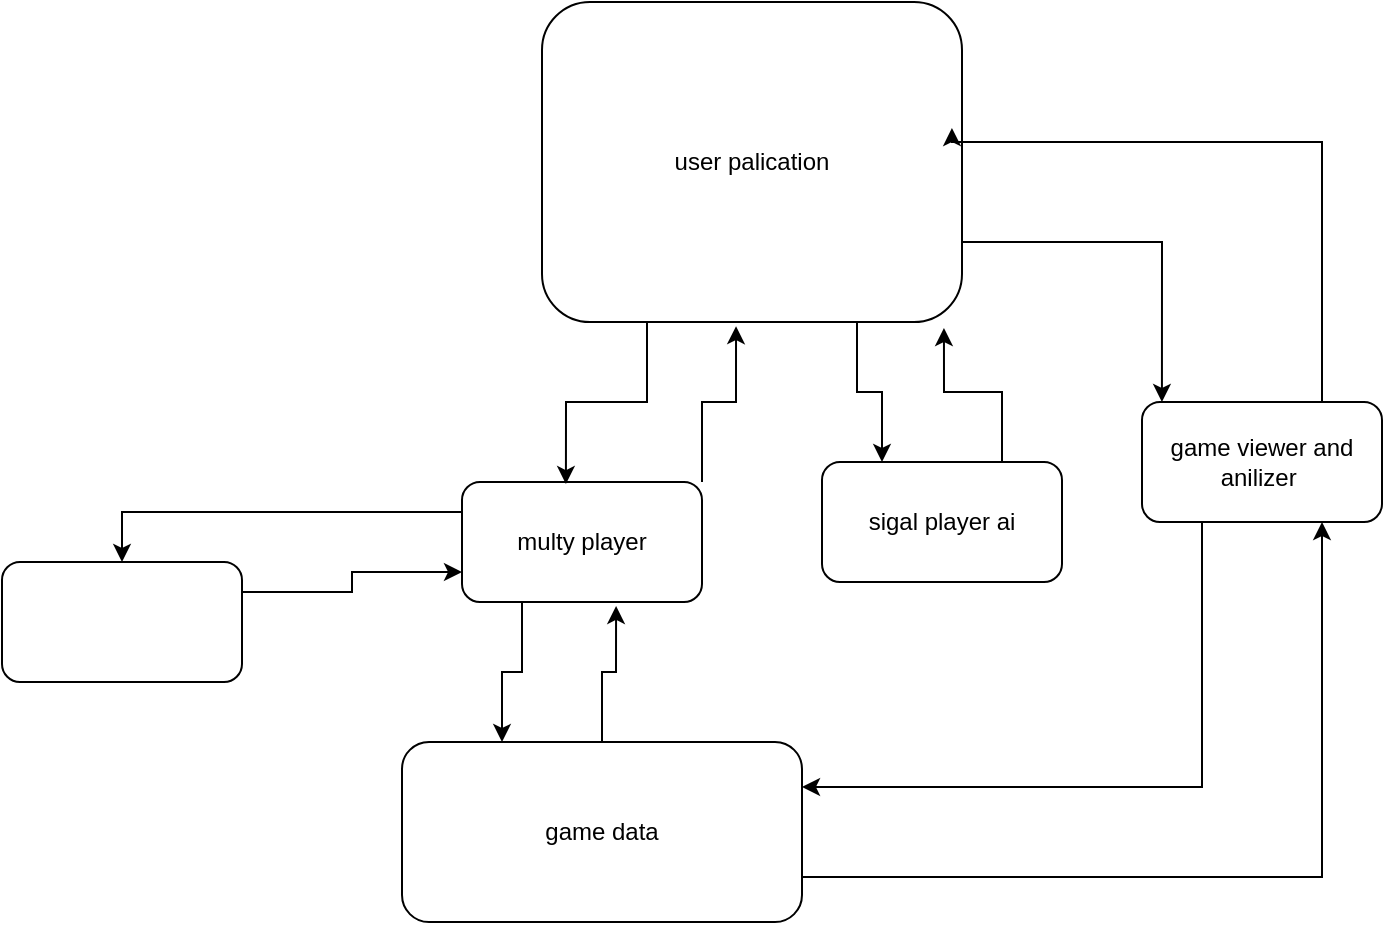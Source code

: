 <mxfile version="26.0.16">
  <diagram name="Page-1" id="E4BF7f2G1A1T2gzXBzsd">
    <mxGraphModel dx="1098" dy="820" grid="1" gridSize="10" guides="1" tooltips="1" connect="1" arrows="1" fold="1" page="1" pageScale="1" pageWidth="850" pageHeight="1100" math="0" shadow="0">
      <root>
        <mxCell id="0" />
        <mxCell id="1" parent="0" />
        <mxCell id="NbdVsdIS-ysueSZJEKC2-6" style="edgeStyle=orthogonalEdgeStyle;rounded=0;orthogonalLoop=1;jettySize=auto;html=1;exitX=0.75;exitY=1;exitDx=0;exitDy=0;entryX=0.25;entryY=0;entryDx=0;entryDy=0;" edge="1" parent="1" source="NbdVsdIS-ysueSZJEKC2-1" target="NbdVsdIS-ysueSZJEKC2-5">
          <mxGeometry relative="1" as="geometry" />
        </mxCell>
        <mxCell id="NbdVsdIS-ysueSZJEKC2-1" value="user palication" style="rounded=1;whiteSpace=wrap;html=1;" vertex="1" parent="1">
          <mxGeometry x="330" y="120" width="210" height="160" as="geometry" />
        </mxCell>
        <mxCell id="NbdVsdIS-ysueSZJEKC2-12" style="edgeStyle=orthogonalEdgeStyle;rounded=0;orthogonalLoop=1;jettySize=auto;html=1;exitX=0.25;exitY=1;exitDx=0;exitDy=0;entryX=0.25;entryY=0;entryDx=0;entryDy=0;" edge="1" parent="1" source="NbdVsdIS-ysueSZJEKC2-2" target="NbdVsdIS-ysueSZJEKC2-11">
          <mxGeometry relative="1" as="geometry" />
        </mxCell>
        <mxCell id="NbdVsdIS-ysueSZJEKC2-16" style="edgeStyle=orthogonalEdgeStyle;rounded=0;orthogonalLoop=1;jettySize=auto;html=1;exitX=0;exitY=0.25;exitDx=0;exitDy=0;entryX=0.5;entryY=0;entryDx=0;entryDy=0;" edge="1" parent="1" source="NbdVsdIS-ysueSZJEKC2-2" target="NbdVsdIS-ysueSZJEKC2-17">
          <mxGeometry relative="1" as="geometry">
            <mxPoint x="140" y="375" as="targetPoint" />
          </mxGeometry>
        </mxCell>
        <mxCell id="NbdVsdIS-ysueSZJEKC2-2" value="multy player" style="rounded=1;whiteSpace=wrap;html=1;" vertex="1" parent="1">
          <mxGeometry x="290" y="360" width="120" height="60" as="geometry" />
        </mxCell>
        <mxCell id="NbdVsdIS-ysueSZJEKC2-3" style="edgeStyle=orthogonalEdgeStyle;rounded=0;orthogonalLoop=1;jettySize=auto;html=1;exitX=0.25;exitY=1;exitDx=0;exitDy=0;entryX=0.433;entryY=0.017;entryDx=0;entryDy=0;entryPerimeter=0;" edge="1" parent="1" source="NbdVsdIS-ysueSZJEKC2-1" target="NbdVsdIS-ysueSZJEKC2-2">
          <mxGeometry relative="1" as="geometry" />
        </mxCell>
        <mxCell id="NbdVsdIS-ysueSZJEKC2-4" style="edgeStyle=orthogonalEdgeStyle;rounded=0;orthogonalLoop=1;jettySize=auto;html=1;exitX=1;exitY=0;exitDx=0;exitDy=0;entryX=0.462;entryY=1.013;entryDx=0;entryDy=0;entryPerimeter=0;" edge="1" parent="1" source="NbdVsdIS-ysueSZJEKC2-2" target="NbdVsdIS-ysueSZJEKC2-1">
          <mxGeometry relative="1" as="geometry" />
        </mxCell>
        <mxCell id="NbdVsdIS-ysueSZJEKC2-5" value="sigal player ai" style="rounded=1;whiteSpace=wrap;html=1;" vertex="1" parent="1">
          <mxGeometry x="470" y="350" width="120" height="60" as="geometry" />
        </mxCell>
        <mxCell id="NbdVsdIS-ysueSZJEKC2-7" style="edgeStyle=orthogonalEdgeStyle;rounded=0;orthogonalLoop=1;jettySize=auto;html=1;exitX=0.75;exitY=0;exitDx=0;exitDy=0;entryX=0.957;entryY=1.019;entryDx=0;entryDy=0;entryPerimeter=0;" edge="1" parent="1" source="NbdVsdIS-ysueSZJEKC2-5" target="NbdVsdIS-ysueSZJEKC2-1">
          <mxGeometry relative="1" as="geometry" />
        </mxCell>
        <mxCell id="NbdVsdIS-ysueSZJEKC2-10" style="edgeStyle=orthogonalEdgeStyle;rounded=0;orthogonalLoop=1;jettySize=auto;html=1;exitX=0.75;exitY=0;exitDx=0;exitDy=0;entryX=0.976;entryY=0.394;entryDx=0;entryDy=0;entryPerimeter=0;" edge="1" parent="1" source="NbdVsdIS-ysueSZJEKC2-8" target="NbdVsdIS-ysueSZJEKC2-1">
          <mxGeometry relative="1" as="geometry">
            <mxPoint x="590" y="130" as="targetPoint" />
            <Array as="points">
              <mxPoint x="720" y="190" />
              <mxPoint x="535" y="190" />
            </Array>
          </mxGeometry>
        </mxCell>
        <mxCell id="NbdVsdIS-ysueSZJEKC2-14" style="edgeStyle=orthogonalEdgeStyle;rounded=0;orthogonalLoop=1;jettySize=auto;html=1;exitX=0.25;exitY=1;exitDx=0;exitDy=0;entryX=1;entryY=0.25;entryDx=0;entryDy=0;" edge="1" parent="1" source="NbdVsdIS-ysueSZJEKC2-8" target="NbdVsdIS-ysueSZJEKC2-11">
          <mxGeometry relative="1" as="geometry" />
        </mxCell>
        <mxCell id="NbdVsdIS-ysueSZJEKC2-8" value="game viewer and anilizer&amp;nbsp;" style="rounded=1;whiteSpace=wrap;html=1;" vertex="1" parent="1">
          <mxGeometry x="630" y="320" width="120" height="60" as="geometry" />
        </mxCell>
        <mxCell id="NbdVsdIS-ysueSZJEKC2-9" style="edgeStyle=orthogonalEdgeStyle;rounded=0;orthogonalLoop=1;jettySize=auto;html=1;exitX=1;exitY=0.75;exitDx=0;exitDy=0;entryX=0.083;entryY=0;entryDx=0;entryDy=0;entryPerimeter=0;" edge="1" parent="1" source="NbdVsdIS-ysueSZJEKC2-1" target="NbdVsdIS-ysueSZJEKC2-8">
          <mxGeometry relative="1" as="geometry" />
        </mxCell>
        <mxCell id="NbdVsdIS-ysueSZJEKC2-15" style="edgeStyle=orthogonalEdgeStyle;rounded=0;orthogonalLoop=1;jettySize=auto;html=1;exitX=1;exitY=0.75;exitDx=0;exitDy=0;entryX=0.75;entryY=1;entryDx=0;entryDy=0;" edge="1" parent="1" source="NbdVsdIS-ysueSZJEKC2-11" target="NbdVsdIS-ysueSZJEKC2-8">
          <mxGeometry relative="1" as="geometry" />
        </mxCell>
        <mxCell id="NbdVsdIS-ysueSZJEKC2-11" value="game data" style="rounded=1;whiteSpace=wrap;html=1;" vertex="1" parent="1">
          <mxGeometry x="260" y="490" width="200" height="90" as="geometry" />
        </mxCell>
        <mxCell id="NbdVsdIS-ysueSZJEKC2-13" style="edgeStyle=orthogonalEdgeStyle;rounded=0;orthogonalLoop=1;jettySize=auto;html=1;exitX=0.5;exitY=0;exitDx=0;exitDy=0;entryX=0.642;entryY=1.033;entryDx=0;entryDy=0;entryPerimeter=0;" edge="1" parent="1" source="NbdVsdIS-ysueSZJEKC2-11" target="NbdVsdIS-ysueSZJEKC2-2">
          <mxGeometry relative="1" as="geometry" />
        </mxCell>
        <mxCell id="NbdVsdIS-ysueSZJEKC2-18" style="edgeStyle=orthogonalEdgeStyle;rounded=0;orthogonalLoop=1;jettySize=auto;html=1;exitX=1;exitY=0.25;exitDx=0;exitDy=0;entryX=0;entryY=0.75;entryDx=0;entryDy=0;" edge="1" parent="1" source="NbdVsdIS-ysueSZJEKC2-17" target="NbdVsdIS-ysueSZJEKC2-2">
          <mxGeometry relative="1" as="geometry" />
        </mxCell>
        <mxCell id="NbdVsdIS-ysueSZJEKC2-17" value="" style="rounded=1;whiteSpace=wrap;html=1;" vertex="1" parent="1">
          <mxGeometry x="60" y="400" width="120" height="60" as="geometry" />
        </mxCell>
      </root>
    </mxGraphModel>
  </diagram>
</mxfile>

